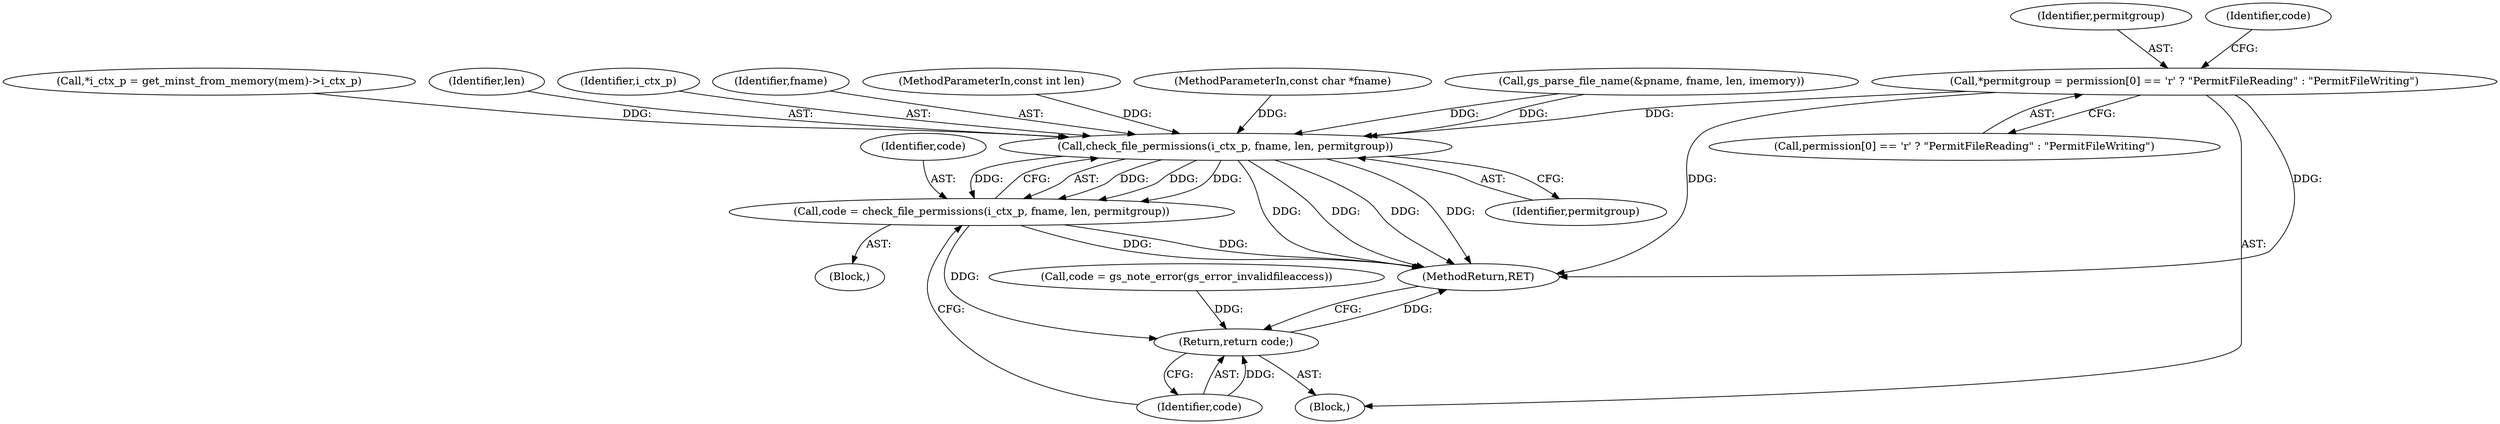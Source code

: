 digraph "0_ghostscript_b60d50b7567369ad856cebe1efb6cd7dd2284219@pointer" {
"1000115" [label="(Call,*permitgroup = permission[0] == 'r' ? \"PermitFileReading\" : \"PermitFileWriting\")"];
"1000167" [label="(Call,check_file_permissions(i_ctx_p, fname, len, permitgroup))"];
"1000165" [label="(Call,code = check_file_permissions(i_ctx_p, fname, len, permitgroup))"];
"1000172" [label="(Return,return code;)"];
"1000159" [label="(Call,code = gs_note_error(gs_error_invalidfileaccess))"];
"1000116" [label="(Identifier,permitgroup)"];
"1000117" [label="(Call,permission[0] == 'r' ? \"PermitFileReading\" : \"PermitFileWriting\")"];
"1000165" [label="(Call,code = check_file_permissions(i_ctx_p, fname, len, permitgroup))"];
"1000169" [label="(Identifier,fname)"];
"1000166" [label="(Identifier,code)"];
"1000171" [label="(Identifier,permitgroup)"];
"1000127" [label="(Identifier,code)"];
"1000173" [label="(Identifier,code)"];
"1000115" [label="(Call,*permitgroup = permission[0] == 'r' ? \"PermitFileReading\" : \"PermitFileWriting\")"];
"1000103" [label="(MethodParameterIn,const int len)"];
"1000172" [label="(Return,return code;)"];
"1000102" [label="(MethodParameterIn,const char *fname)"];
"1000128" [label="(Call,gs_parse_file_name(&pname, fname, len, imemory))"];
"1000107" [label="(Call,*i_ctx_p = get_minst_from_memory(mem)->i_ctx_p)"];
"1000164" [label="(Block,)"];
"1000170" [label="(Identifier,len)"];
"1000167" [label="(Call,check_file_permissions(i_ctx_p, fname, len, permitgroup))"];
"1000174" [label="(MethodReturn,RET)"];
"1000105" [label="(Block,)"];
"1000168" [label="(Identifier,i_ctx_p)"];
"1000115" -> "1000105"  [label="AST: "];
"1000115" -> "1000117"  [label="CFG: "];
"1000116" -> "1000115"  [label="AST: "];
"1000117" -> "1000115"  [label="AST: "];
"1000127" -> "1000115"  [label="CFG: "];
"1000115" -> "1000174"  [label="DDG: "];
"1000115" -> "1000174"  [label="DDG: "];
"1000115" -> "1000167"  [label="DDG: "];
"1000167" -> "1000165"  [label="AST: "];
"1000167" -> "1000171"  [label="CFG: "];
"1000168" -> "1000167"  [label="AST: "];
"1000169" -> "1000167"  [label="AST: "];
"1000170" -> "1000167"  [label="AST: "];
"1000171" -> "1000167"  [label="AST: "];
"1000165" -> "1000167"  [label="CFG: "];
"1000167" -> "1000174"  [label="DDG: "];
"1000167" -> "1000174"  [label="DDG: "];
"1000167" -> "1000174"  [label="DDG: "];
"1000167" -> "1000174"  [label="DDG: "];
"1000167" -> "1000165"  [label="DDG: "];
"1000167" -> "1000165"  [label="DDG: "];
"1000167" -> "1000165"  [label="DDG: "];
"1000167" -> "1000165"  [label="DDG: "];
"1000107" -> "1000167"  [label="DDG: "];
"1000128" -> "1000167"  [label="DDG: "];
"1000128" -> "1000167"  [label="DDG: "];
"1000102" -> "1000167"  [label="DDG: "];
"1000103" -> "1000167"  [label="DDG: "];
"1000165" -> "1000164"  [label="AST: "];
"1000166" -> "1000165"  [label="AST: "];
"1000173" -> "1000165"  [label="CFG: "];
"1000165" -> "1000174"  [label="DDG: "];
"1000165" -> "1000174"  [label="DDG: "];
"1000165" -> "1000172"  [label="DDG: "];
"1000172" -> "1000105"  [label="AST: "];
"1000172" -> "1000173"  [label="CFG: "];
"1000173" -> "1000172"  [label="AST: "];
"1000174" -> "1000172"  [label="CFG: "];
"1000172" -> "1000174"  [label="DDG: "];
"1000173" -> "1000172"  [label="DDG: "];
"1000159" -> "1000172"  [label="DDG: "];
}
